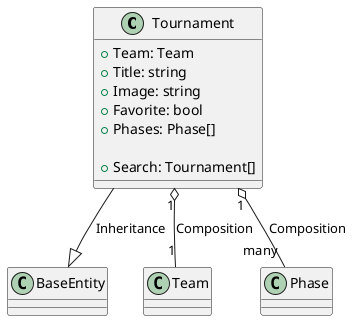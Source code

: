 @startuml Tournament Class Diagram

class Tournament {
    + Team: Team
    + Title: string
    + Image: string
    + Favorite: bool
    + Phases: Phase[]

    + Search: Tournament[]
}

Tournament --|> BaseEntity: Inheritance
Tournament "1" o-- "1" Team: Composition
Tournament "1" o-- "many" Phase: Composition

@enduml
